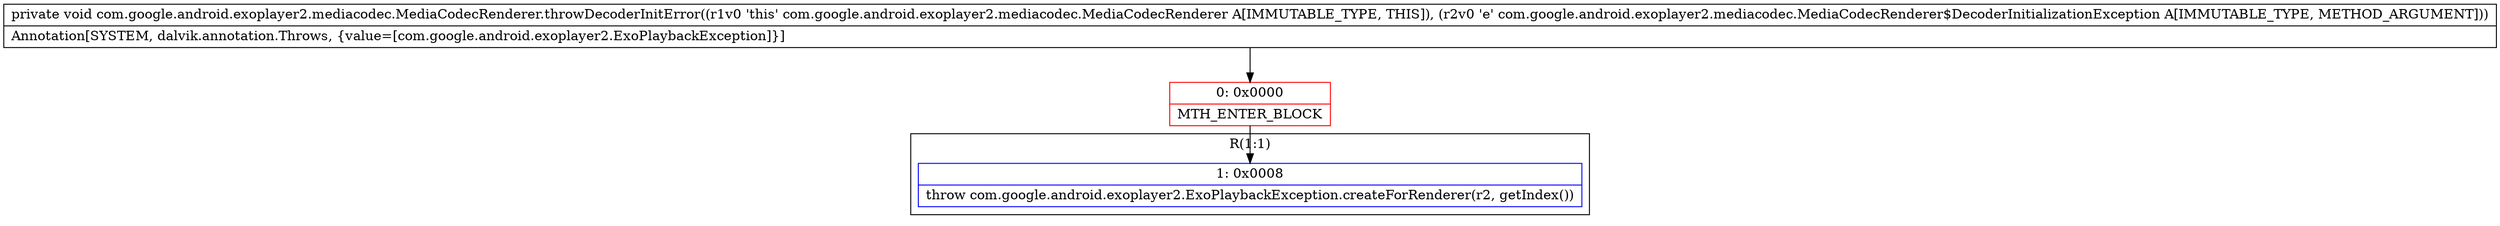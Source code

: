 digraph "CFG forcom.google.android.exoplayer2.mediacodec.MediaCodecRenderer.throwDecoderInitError(Lcom\/google\/android\/exoplayer2\/mediacodec\/MediaCodecRenderer$DecoderInitializationException;)V" {
subgraph cluster_Region_556186687 {
label = "R(1:1)";
node [shape=record,color=blue];
Node_1 [shape=record,label="{1\:\ 0x0008|throw com.google.android.exoplayer2.ExoPlaybackException.createForRenderer(r2, getIndex())\l}"];
}
Node_0 [shape=record,color=red,label="{0\:\ 0x0000|MTH_ENTER_BLOCK\l}"];
MethodNode[shape=record,label="{private void com.google.android.exoplayer2.mediacodec.MediaCodecRenderer.throwDecoderInitError((r1v0 'this' com.google.android.exoplayer2.mediacodec.MediaCodecRenderer A[IMMUTABLE_TYPE, THIS]), (r2v0 'e' com.google.android.exoplayer2.mediacodec.MediaCodecRenderer$DecoderInitializationException A[IMMUTABLE_TYPE, METHOD_ARGUMENT]))  | Annotation[SYSTEM, dalvik.annotation.Throws, \{value=[com.google.android.exoplayer2.ExoPlaybackException]\}]\l}"];
MethodNode -> Node_0;
Node_0 -> Node_1;
}

